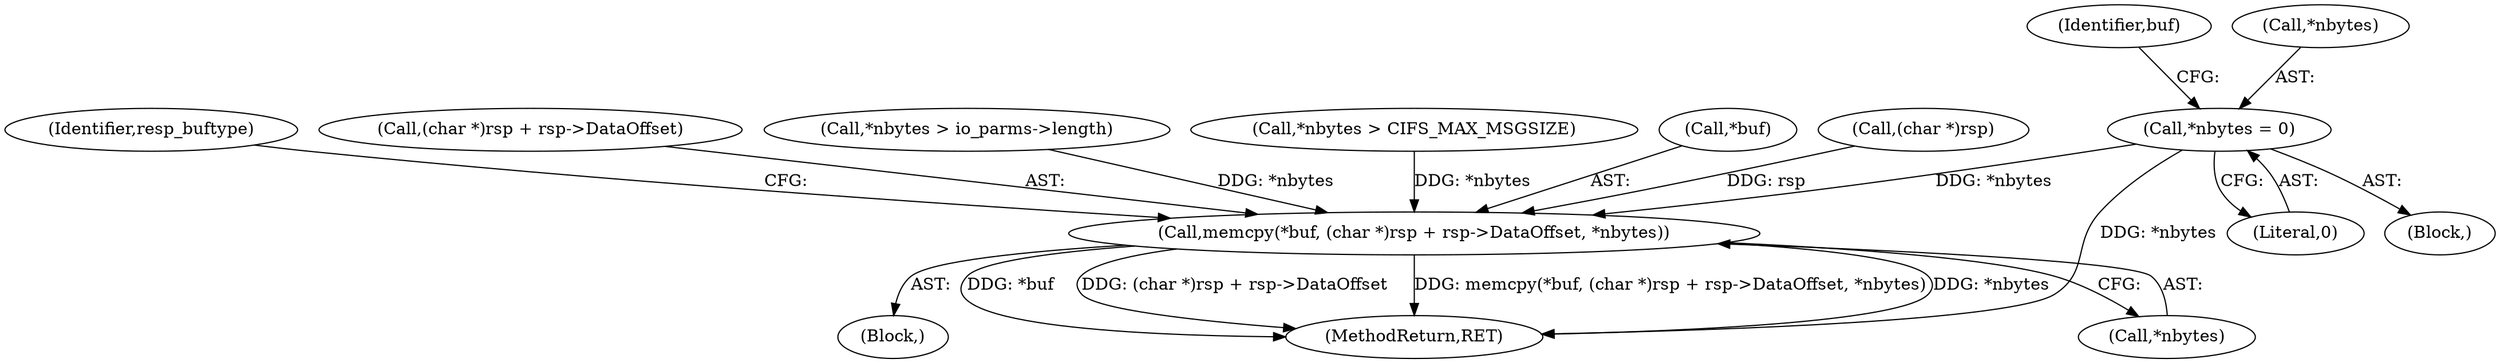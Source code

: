 digraph "0_linux_088aaf17aa79300cab14dbee2569c58cfafd7d6e@pointer" {
"1000340" [label="(Call,*nbytes = 0)"];
"1000348" [label="(Call,memcpy(*buf, (char *)rsp + rsp->DataOffset, *nbytes))"];
"1000347" [label="(Block,)"];
"1000361" [label="(Identifier,resp_buftype)"];
"1000343" [label="(Literal,0)"];
"1000351" [label="(Call,(char *)rsp + rsp->DataOffset)"];
"1000340" [label="(Call,*nbytes = 0)"];
"1000346" [label="(Identifier,buf)"];
"1000321" [label="(Call,*nbytes > io_parms->length)"];
"1000396" [label="(MethodReturn,RET)"];
"1000348" [label="(Call,memcpy(*buf, (char *)rsp + rsp->DataOffset, *nbytes))"];
"1000341" [label="(Call,*nbytes)"];
"1000317" [label="(Call,*nbytes > CIFS_MAX_MSGSIZE)"];
"1000349" [label="(Call,*buf)"];
"1000352" [label="(Call,(char *)rsp)"];
"1000327" [label="(Block,)"];
"1000358" [label="(Call,*nbytes)"];
"1000340" -> "1000327"  [label="AST: "];
"1000340" -> "1000343"  [label="CFG: "];
"1000341" -> "1000340"  [label="AST: "];
"1000343" -> "1000340"  [label="AST: "];
"1000346" -> "1000340"  [label="CFG: "];
"1000340" -> "1000396"  [label="DDG: *nbytes"];
"1000340" -> "1000348"  [label="DDG: *nbytes"];
"1000348" -> "1000347"  [label="AST: "];
"1000348" -> "1000358"  [label="CFG: "];
"1000349" -> "1000348"  [label="AST: "];
"1000351" -> "1000348"  [label="AST: "];
"1000358" -> "1000348"  [label="AST: "];
"1000361" -> "1000348"  [label="CFG: "];
"1000348" -> "1000396"  [label="DDG: *buf"];
"1000348" -> "1000396"  [label="DDG: (char *)rsp + rsp->DataOffset"];
"1000348" -> "1000396"  [label="DDG: memcpy(*buf, (char *)rsp + rsp->DataOffset, *nbytes)"];
"1000348" -> "1000396"  [label="DDG: *nbytes"];
"1000352" -> "1000348"  [label="DDG: rsp"];
"1000317" -> "1000348"  [label="DDG: *nbytes"];
"1000321" -> "1000348"  [label="DDG: *nbytes"];
}
